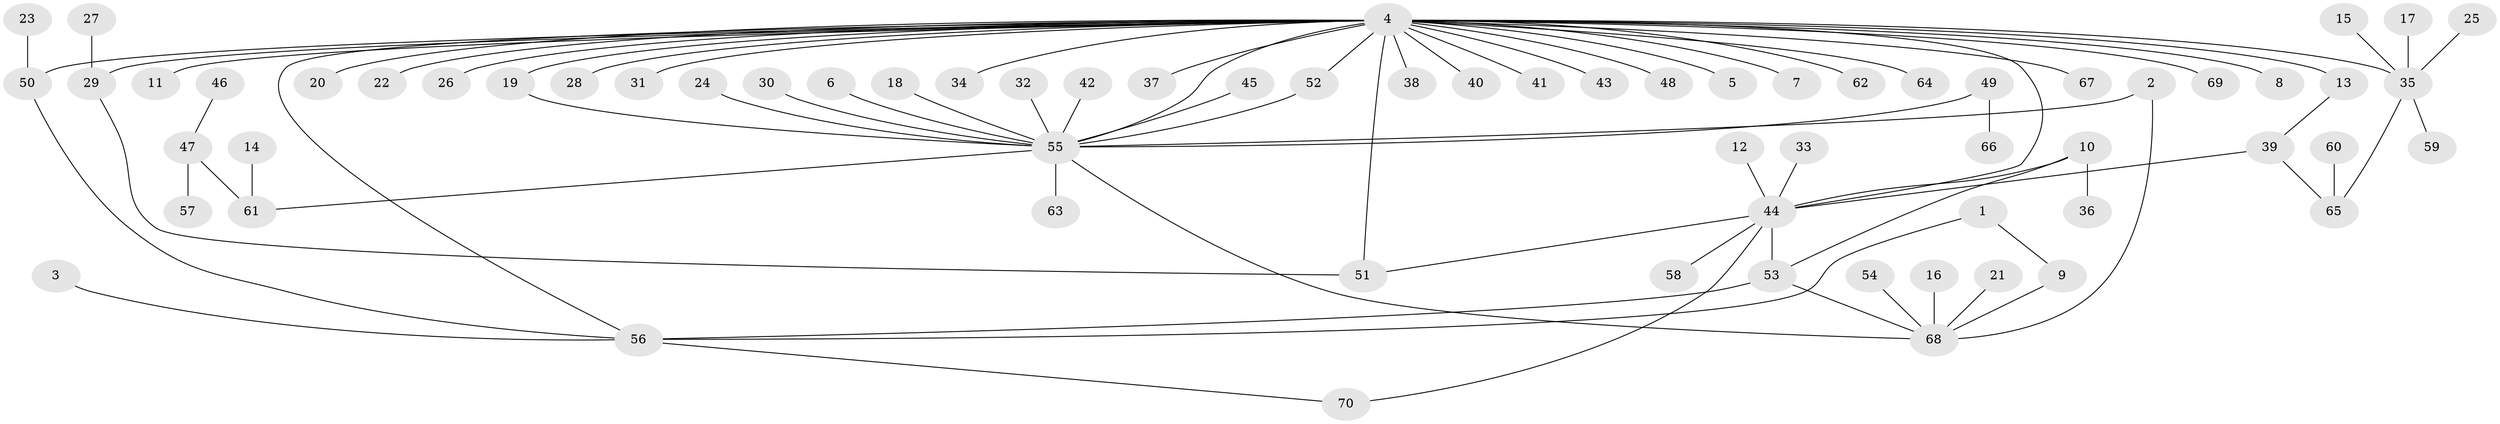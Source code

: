 // original degree distribution, {15: 0.007142857142857143, 18: 0.007142857142857143, 4: 0.05, 7: 0.014285714285714285, 10: 0.007142857142857143, 2: 0.16428571428571428, 3: 0.07857142857142857, 8: 0.007142857142857143, 16: 0.007142857142857143, 5: 0.04285714285714286, 1: 0.6142857142857143}
// Generated by graph-tools (version 1.1) at 2025/25/03/09/25 03:25:57]
// undirected, 70 vertices, 82 edges
graph export_dot {
graph [start="1"]
  node [color=gray90,style=filled];
  1;
  2;
  3;
  4;
  5;
  6;
  7;
  8;
  9;
  10;
  11;
  12;
  13;
  14;
  15;
  16;
  17;
  18;
  19;
  20;
  21;
  22;
  23;
  24;
  25;
  26;
  27;
  28;
  29;
  30;
  31;
  32;
  33;
  34;
  35;
  36;
  37;
  38;
  39;
  40;
  41;
  42;
  43;
  44;
  45;
  46;
  47;
  48;
  49;
  50;
  51;
  52;
  53;
  54;
  55;
  56;
  57;
  58;
  59;
  60;
  61;
  62;
  63;
  64;
  65;
  66;
  67;
  68;
  69;
  70;
  1 -- 9 [weight=1.0];
  1 -- 56 [weight=1.0];
  2 -- 55 [weight=1.0];
  2 -- 68 [weight=1.0];
  3 -- 56 [weight=1.0];
  4 -- 5 [weight=1.0];
  4 -- 7 [weight=1.0];
  4 -- 8 [weight=1.0];
  4 -- 11 [weight=1.0];
  4 -- 13 [weight=1.0];
  4 -- 19 [weight=1.0];
  4 -- 20 [weight=1.0];
  4 -- 22 [weight=1.0];
  4 -- 26 [weight=1.0];
  4 -- 28 [weight=1.0];
  4 -- 29 [weight=1.0];
  4 -- 31 [weight=1.0];
  4 -- 34 [weight=1.0];
  4 -- 35 [weight=1.0];
  4 -- 37 [weight=1.0];
  4 -- 38 [weight=1.0];
  4 -- 40 [weight=1.0];
  4 -- 41 [weight=1.0];
  4 -- 43 [weight=1.0];
  4 -- 44 [weight=1.0];
  4 -- 48 [weight=1.0];
  4 -- 50 [weight=1.0];
  4 -- 51 [weight=1.0];
  4 -- 52 [weight=1.0];
  4 -- 55 [weight=1.0];
  4 -- 56 [weight=1.0];
  4 -- 62 [weight=1.0];
  4 -- 64 [weight=1.0];
  4 -- 67 [weight=1.0];
  4 -- 69 [weight=1.0];
  6 -- 55 [weight=1.0];
  9 -- 68 [weight=1.0];
  10 -- 36 [weight=1.0];
  10 -- 44 [weight=1.0];
  10 -- 53 [weight=1.0];
  12 -- 44 [weight=1.0];
  13 -- 39 [weight=1.0];
  14 -- 61 [weight=1.0];
  15 -- 35 [weight=1.0];
  16 -- 68 [weight=1.0];
  17 -- 35 [weight=1.0];
  18 -- 55 [weight=1.0];
  19 -- 55 [weight=1.0];
  21 -- 68 [weight=1.0];
  23 -- 50 [weight=1.0];
  24 -- 55 [weight=1.0];
  25 -- 35 [weight=1.0];
  27 -- 29 [weight=1.0];
  29 -- 51 [weight=1.0];
  30 -- 55 [weight=1.0];
  32 -- 55 [weight=1.0];
  33 -- 44 [weight=1.0];
  35 -- 59 [weight=1.0];
  35 -- 65 [weight=1.0];
  39 -- 44 [weight=1.0];
  39 -- 65 [weight=1.0];
  42 -- 55 [weight=1.0];
  44 -- 51 [weight=1.0];
  44 -- 53 [weight=1.0];
  44 -- 58 [weight=1.0];
  44 -- 70 [weight=1.0];
  45 -- 55 [weight=1.0];
  46 -- 47 [weight=1.0];
  47 -- 57 [weight=1.0];
  47 -- 61 [weight=1.0];
  49 -- 55 [weight=1.0];
  49 -- 66 [weight=1.0];
  50 -- 56 [weight=1.0];
  52 -- 55 [weight=1.0];
  53 -- 56 [weight=1.0];
  53 -- 68 [weight=1.0];
  54 -- 68 [weight=1.0];
  55 -- 61 [weight=1.0];
  55 -- 63 [weight=1.0];
  55 -- 68 [weight=1.0];
  56 -- 70 [weight=1.0];
  60 -- 65 [weight=1.0];
}
